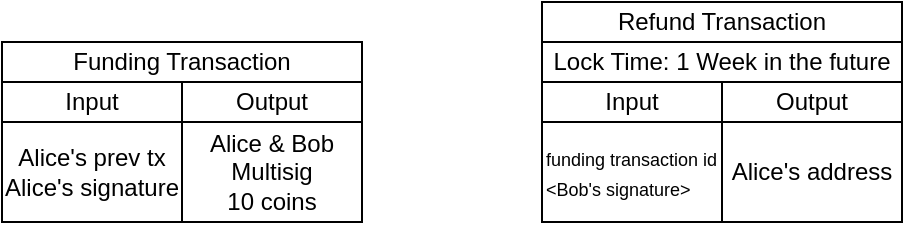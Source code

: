 <mxfile><diagram id="97bCojE-fGkbDpPe5K_i" name="Page-1"><mxGraphModel dx="684" dy="512" grid="1" gridSize="10" guides="1" tooltips="1" connect="1" arrows="1" fold="1" page="1" pageScale="1" pageWidth="850" pageHeight="1100" math="0" shadow="0"><root><mxCell id="0"/><mxCell id="1" parent="0"/><mxCell id="11" value="" style="group" vertex="1" connectable="0" parent="1"><mxGeometry x="100" y="90" width="180" height="90" as="geometry"/></mxCell><mxCell id="6" value="Input" style="rounded=0;whiteSpace=wrap;html=1;" vertex="1" parent="11"><mxGeometry y="20" width="90" height="20" as="geometry"/></mxCell><mxCell id="7" value="Output" style="rounded=0;whiteSpace=wrap;html=1;" vertex="1" parent="11"><mxGeometry x="90" y="20" width="90" height="20" as="geometry"/></mxCell><mxCell id="8" value="Alice's prev tx&lt;br&gt;Alice's signature" style="rounded=0;whiteSpace=wrap;html=1;" vertex="1" parent="11"><mxGeometry y="40" width="90" height="50" as="geometry"/></mxCell><mxCell id="9" value="Alice &amp;amp; Bob Multisig&lt;br&gt;10 coins" style="rounded=0;whiteSpace=wrap;html=1;" vertex="1" parent="11"><mxGeometry x="90" y="40" width="90" height="50" as="geometry"/></mxCell><mxCell id="10" value="Funding Transaction" style="rounded=0;whiteSpace=wrap;html=1;" vertex="1" parent="11"><mxGeometry width="180" height="20" as="geometry"/></mxCell><mxCell id="21" value="" style="group" vertex="1" connectable="0" parent="1"><mxGeometry x="370" y="70" width="180" height="110" as="geometry"/></mxCell><mxCell id="12" value="" style="group" vertex="1" connectable="0" parent="21"><mxGeometry y="20" width="180" height="90" as="geometry"/></mxCell><mxCell id="13" value="Input" style="rounded=0;whiteSpace=wrap;html=1;" vertex="1" parent="12"><mxGeometry y="20" width="90" height="20" as="geometry"/></mxCell><mxCell id="14" value="Output" style="rounded=0;whiteSpace=wrap;html=1;" vertex="1" parent="12"><mxGeometry x="90" y="20" width="90" height="20" as="geometry"/></mxCell><mxCell id="15" value="&lt;font style=&quot;font-size: 9px&quot;&gt;funding transaction id&lt;br&gt;&amp;lt;Bob's signature&amp;gt;&lt;/font&gt;" style="rounded=0;whiteSpace=wrap;html=1;align=left;" vertex="1" parent="12"><mxGeometry y="40" width="90" height="50" as="geometry"/></mxCell><mxCell id="16" value="Alice's address" style="rounded=0;whiteSpace=wrap;html=1;" vertex="1" parent="12"><mxGeometry x="90" y="40" width="90" height="50" as="geometry"/></mxCell><mxCell id="17" value="Lock Time: 1 Week in the future" style="rounded=0;whiteSpace=wrap;html=1;" vertex="1" parent="12"><mxGeometry width="180" height="20" as="geometry"/></mxCell><mxCell id="20" value="Refund Transaction" style="rounded=0;whiteSpace=wrap;html=1;" vertex="1" parent="21"><mxGeometry width="180" height="20" as="geometry"/></mxCell></root></mxGraphModel></diagram></mxfile>